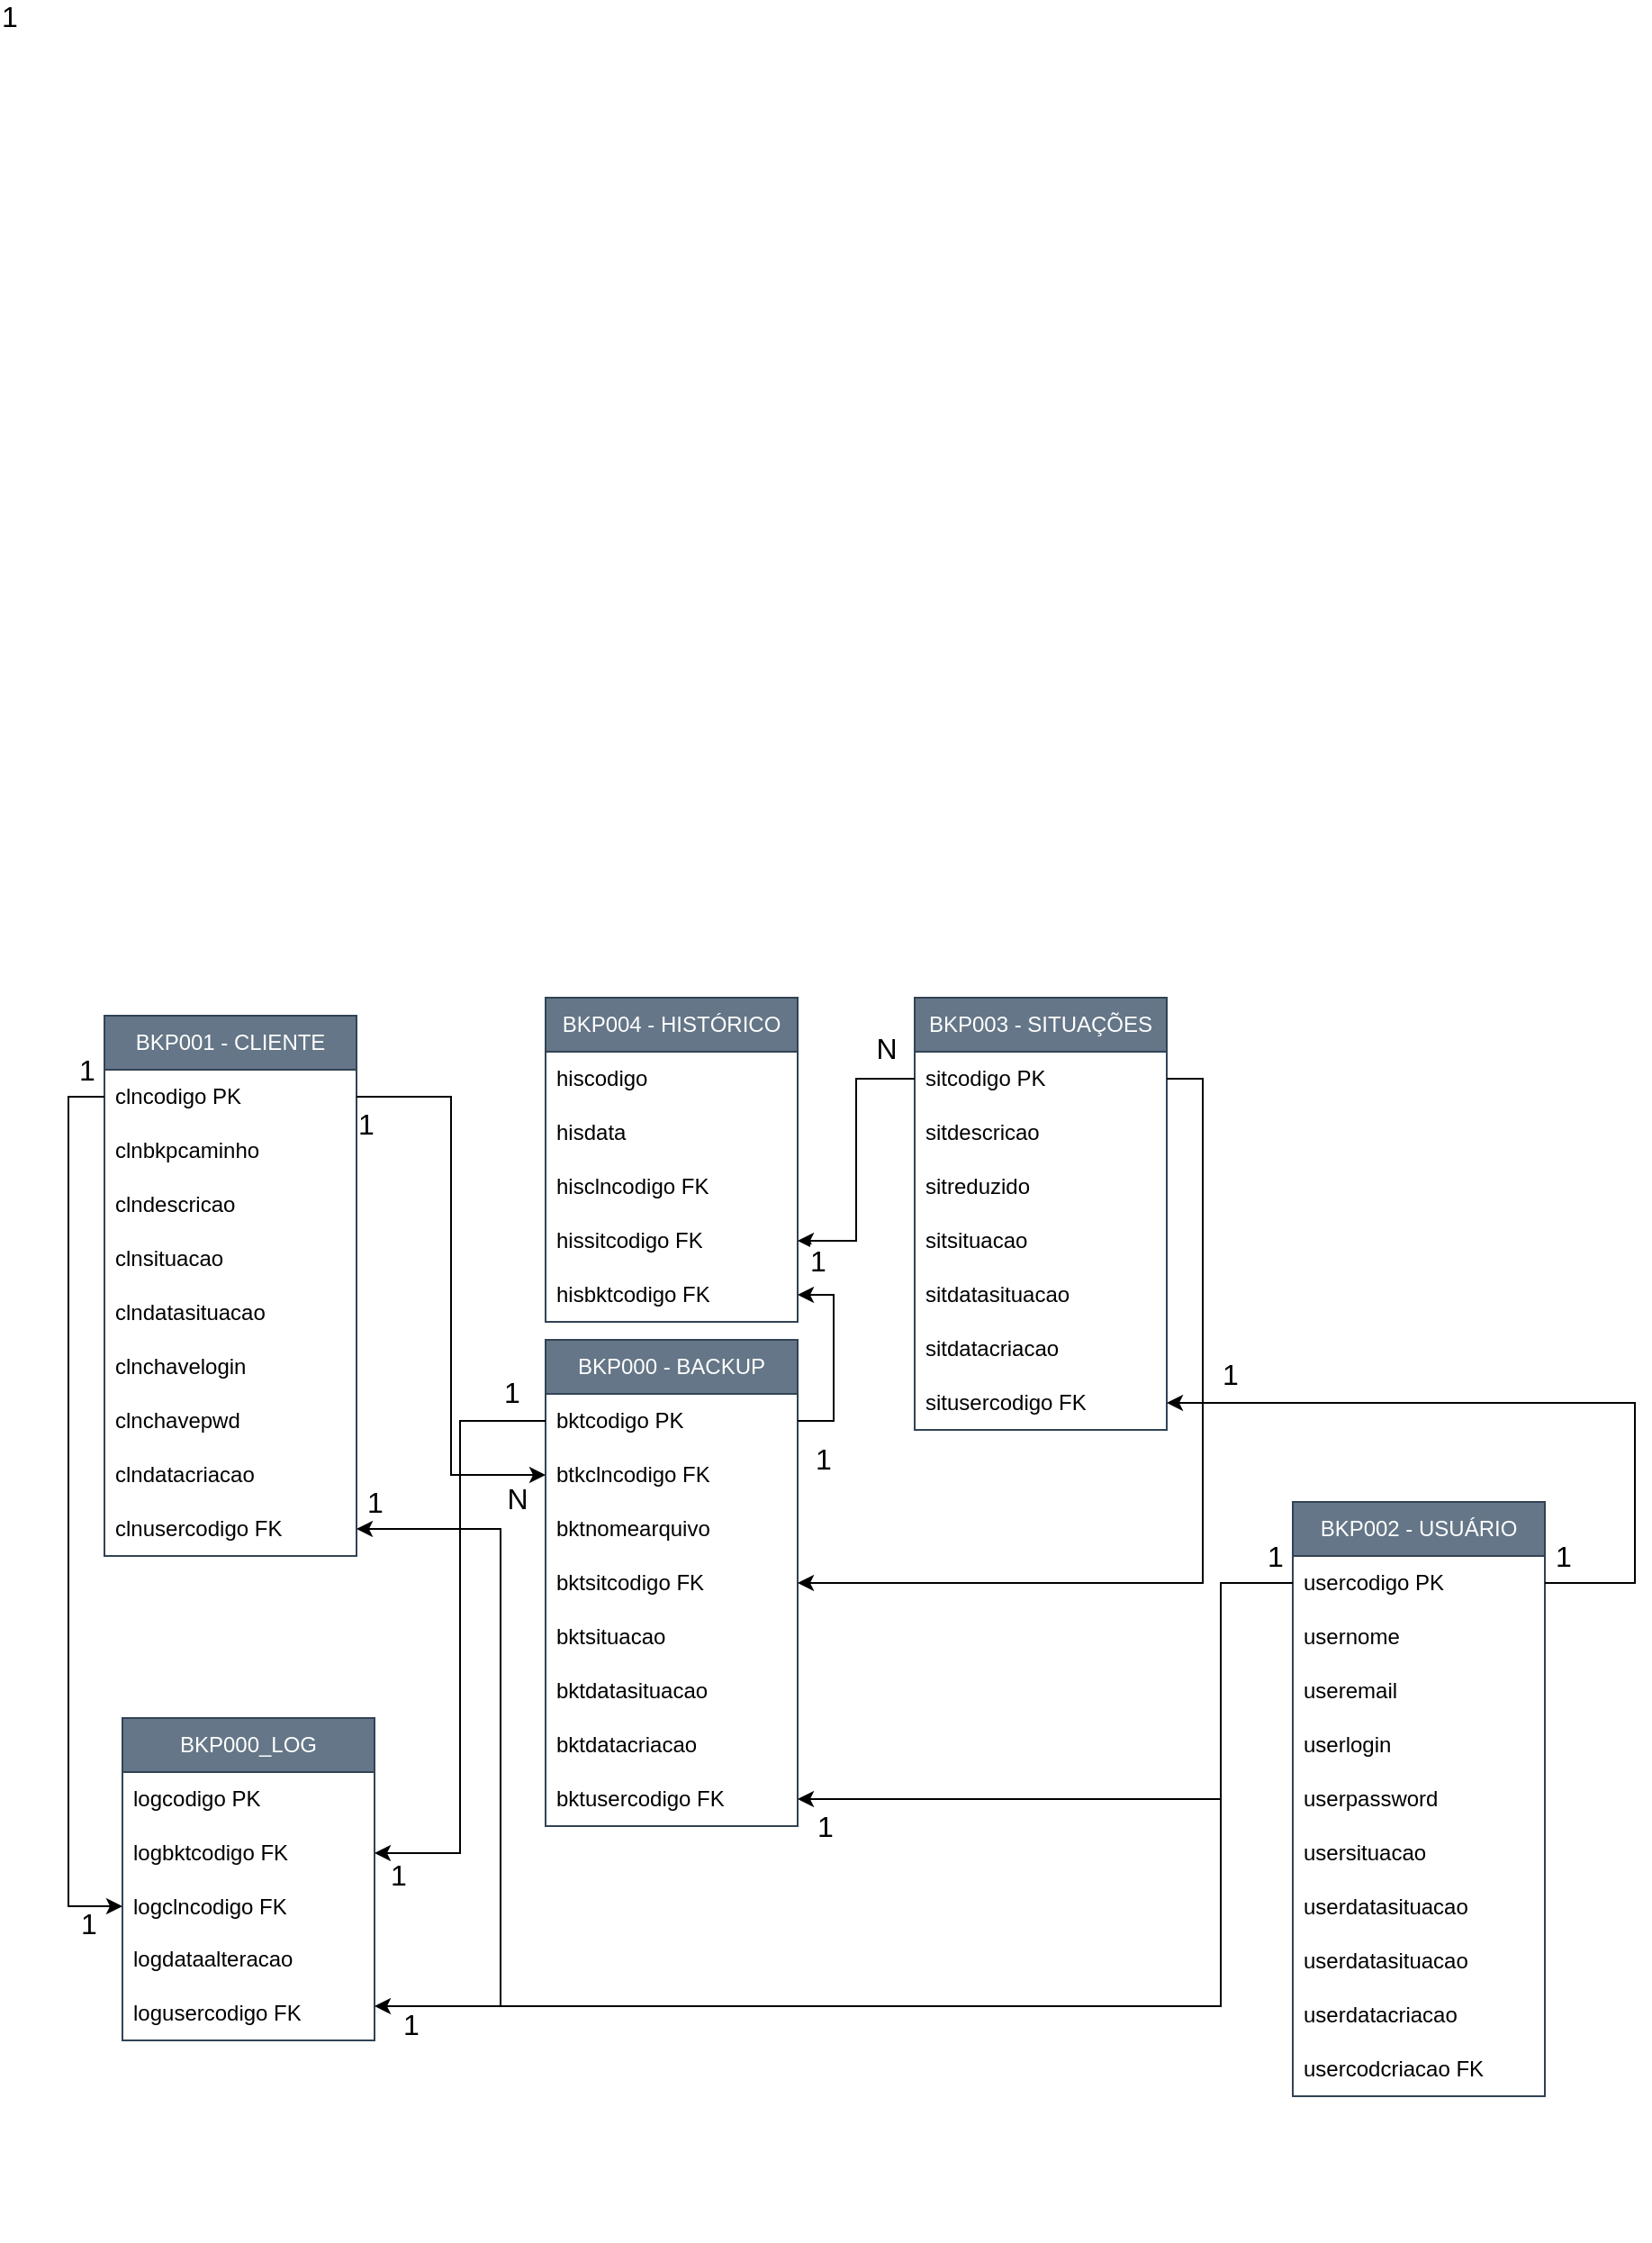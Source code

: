 <mxfile version="21.6.8" type="github">
  <diagram id="R2lEEEUBdFMjLlhIrx00" name="Page-1">
    <mxGraphModel dx="2015" dy="1950" grid="1" gridSize="10" guides="1" tooltips="1" connect="1" arrows="1" fold="1" page="1" pageScale="1" pageWidth="980" pageHeight="1390" math="0" shadow="0" extFonts="Permanent Marker^https://fonts.googleapis.com/css?family=Permanent+Marker">
      <root>
        <mxCell id="0" />
        <mxCell id="1" parent="0" />
        <mxCell id="uqfqR80H-Ro37mnliuc8-11" value="BKP001 - CLIENTE" style="swimlane;fontStyle=0;childLayout=stackLayout;horizontal=1;startSize=30;horizontalStack=0;resizeParent=1;resizeParentMax=0;resizeLast=0;collapsible=1;marginBottom=0;whiteSpace=wrap;html=1;fillColor=#647687;fontColor=#ffffff;strokeColor=#314354;" vertex="1" parent="1">
          <mxGeometry x="40" y="20" width="140" height="300" as="geometry" />
        </mxCell>
        <mxCell id="uqfqR80H-Ro37mnliuc8-12" value="clncodigo PK" style="text;strokeColor=none;fillColor=none;align=left;verticalAlign=middle;spacingLeft=4;spacingRight=4;overflow=hidden;points=[[0,0.5],[1,0.5]];portConstraint=eastwest;rotatable=0;whiteSpace=wrap;html=1;" vertex="1" parent="uqfqR80H-Ro37mnliuc8-11">
          <mxGeometry y="30" width="140" height="30" as="geometry" />
        </mxCell>
        <mxCell id="uqfqR80H-Ro37mnliuc8-108" value="&lt;font size=&quot;3&quot;&gt;1&lt;/font&gt;" style="edgeLabel;html=1;align=center;verticalAlign=middle;resizable=0;points=[];" vertex="1" connectable="0" parent="uqfqR80H-Ro37mnliuc8-11">
          <mxGeometry y="60" width="140" as="geometry">
            <mxPoint x="-123" y="-615" as="offset" />
          </mxGeometry>
        </mxCell>
        <mxCell id="uqfqR80H-Ro37mnliuc8-13" value="clnbkpcaminho&amp;nbsp;" style="text;strokeColor=none;fillColor=none;align=left;verticalAlign=middle;spacingLeft=4;spacingRight=4;overflow=hidden;points=[[0,0.5],[1,0.5]];portConstraint=eastwest;rotatable=0;whiteSpace=wrap;html=1;" vertex="1" parent="uqfqR80H-Ro37mnliuc8-11">
          <mxGeometry y="60" width="140" height="30" as="geometry" />
        </mxCell>
        <mxCell id="uqfqR80H-Ro37mnliuc8-16" value="clndescricao&amp;nbsp;" style="text;strokeColor=none;fillColor=none;align=left;verticalAlign=middle;spacingLeft=4;spacingRight=4;overflow=hidden;points=[[0,0.5],[1,0.5]];portConstraint=eastwest;rotatable=0;whiteSpace=wrap;html=1;" vertex="1" parent="uqfqR80H-Ro37mnliuc8-11">
          <mxGeometry y="90" width="140" height="30" as="geometry" />
        </mxCell>
        <mxCell id="uqfqR80H-Ro37mnliuc8-17" value="clnsituacao&amp;nbsp;" style="text;strokeColor=none;fillColor=none;align=left;verticalAlign=middle;spacingLeft=4;spacingRight=4;overflow=hidden;points=[[0,0.5],[1,0.5]];portConstraint=eastwest;rotatable=0;whiteSpace=wrap;html=1;" vertex="1" parent="uqfqR80H-Ro37mnliuc8-11">
          <mxGeometry y="120" width="140" height="30" as="geometry" />
        </mxCell>
        <mxCell id="uqfqR80H-Ro37mnliuc8-18" value="clndatasituacao&amp;nbsp;" style="text;strokeColor=none;fillColor=none;align=left;verticalAlign=middle;spacingLeft=4;spacingRight=4;overflow=hidden;points=[[0,0.5],[1,0.5]];portConstraint=eastwest;rotatable=0;whiteSpace=wrap;html=1;" vertex="1" parent="uqfqR80H-Ro37mnliuc8-11">
          <mxGeometry y="150" width="140" height="30" as="geometry" />
        </mxCell>
        <mxCell id="uqfqR80H-Ro37mnliuc8-14" value="clnchavelogin&amp;nbsp;" style="text;strokeColor=none;fillColor=none;align=left;verticalAlign=middle;spacingLeft=4;spacingRight=4;overflow=hidden;points=[[0,0.5],[1,0.5]];portConstraint=eastwest;rotatable=0;whiteSpace=wrap;html=1;" vertex="1" parent="uqfqR80H-Ro37mnliuc8-11">
          <mxGeometry y="180" width="140" height="30" as="geometry" />
        </mxCell>
        <mxCell id="uqfqR80H-Ro37mnliuc8-23" value="clnchavepwd&amp;nbsp;" style="text;strokeColor=none;fillColor=none;align=left;verticalAlign=middle;spacingLeft=4;spacingRight=4;overflow=hidden;points=[[0,0.5],[1,0.5]];portConstraint=eastwest;rotatable=0;whiteSpace=wrap;html=1;" vertex="1" parent="uqfqR80H-Ro37mnliuc8-11">
          <mxGeometry y="210" width="140" height="30" as="geometry" />
        </mxCell>
        <mxCell id="uqfqR80H-Ro37mnliuc8-22" value="clndatacriacao&amp;nbsp;" style="text;strokeColor=none;fillColor=none;align=left;verticalAlign=middle;spacingLeft=4;spacingRight=4;overflow=hidden;points=[[0,0.5],[1,0.5]];portConstraint=eastwest;rotatable=0;whiteSpace=wrap;html=1;" vertex="1" parent="uqfqR80H-Ro37mnliuc8-11">
          <mxGeometry y="240" width="140" height="30" as="geometry" />
        </mxCell>
        <mxCell id="uqfqR80H-Ro37mnliuc8-21" value="clnusercodigo FK" style="text;strokeColor=none;fillColor=none;align=left;verticalAlign=middle;spacingLeft=4;spacingRight=4;overflow=hidden;points=[[0,0.5],[1,0.5]];portConstraint=eastwest;rotatable=0;whiteSpace=wrap;html=1;" vertex="1" parent="uqfqR80H-Ro37mnliuc8-11">
          <mxGeometry y="270" width="140" height="30" as="geometry" />
        </mxCell>
        <mxCell id="uqfqR80H-Ro37mnliuc8-25" value="BKP000 - BACKUP" style="swimlane;fontStyle=0;childLayout=stackLayout;horizontal=1;startSize=30;horizontalStack=0;resizeParent=1;resizeParentMax=0;resizeLast=0;collapsible=1;marginBottom=0;whiteSpace=wrap;html=1;fillColor=#647687;fontColor=#ffffff;strokeColor=#314354;" vertex="1" parent="1">
          <mxGeometry x="285" y="200" width="140" height="270" as="geometry" />
        </mxCell>
        <mxCell id="uqfqR80H-Ro37mnliuc8-26" value="bktcodigo PK" style="text;strokeColor=none;fillColor=none;align=left;verticalAlign=middle;spacingLeft=4;spacingRight=4;overflow=hidden;points=[[0,0.5],[1,0.5]];portConstraint=eastwest;rotatable=0;whiteSpace=wrap;html=1;" vertex="1" parent="uqfqR80H-Ro37mnliuc8-25">
          <mxGeometry y="30" width="140" height="30" as="geometry" />
        </mxCell>
        <mxCell id="uqfqR80H-Ro37mnliuc8-27" value="btkclncodigo FK" style="text;strokeColor=none;fillColor=none;align=left;verticalAlign=middle;spacingLeft=4;spacingRight=4;overflow=hidden;points=[[0,0.5],[1,0.5]];portConstraint=eastwest;rotatable=0;whiteSpace=wrap;html=1;" vertex="1" parent="uqfqR80H-Ro37mnliuc8-25">
          <mxGeometry y="60" width="140" height="30" as="geometry" />
        </mxCell>
        <mxCell id="uqfqR80H-Ro37mnliuc8-28" value="bktnomearquivo&amp;nbsp;" style="text;strokeColor=none;fillColor=none;align=left;verticalAlign=middle;spacingLeft=4;spacingRight=4;overflow=hidden;points=[[0,0.5],[1,0.5]];portConstraint=eastwest;rotatable=0;whiteSpace=wrap;html=1;" vertex="1" parent="uqfqR80H-Ro37mnliuc8-25">
          <mxGeometry y="90" width="140" height="30" as="geometry" />
        </mxCell>
        <mxCell id="uqfqR80H-Ro37mnliuc8-35" value="bktsitcodigo FK" style="text;strokeColor=none;fillColor=none;align=left;verticalAlign=middle;spacingLeft=4;spacingRight=4;overflow=hidden;points=[[0,0.5],[1,0.5]];portConstraint=eastwest;rotatable=0;whiteSpace=wrap;html=1;" vertex="1" parent="uqfqR80H-Ro37mnliuc8-25">
          <mxGeometry y="120" width="140" height="30" as="geometry" />
        </mxCell>
        <mxCell id="uqfqR80H-Ro37mnliuc8-34" value="bktsituacao&amp;nbsp;" style="text;strokeColor=none;fillColor=none;align=left;verticalAlign=middle;spacingLeft=4;spacingRight=4;overflow=hidden;points=[[0,0.5],[1,0.5]];portConstraint=eastwest;rotatable=0;whiteSpace=wrap;html=1;" vertex="1" parent="uqfqR80H-Ro37mnliuc8-25">
          <mxGeometry y="150" width="140" height="30" as="geometry" />
        </mxCell>
        <mxCell id="uqfqR80H-Ro37mnliuc8-33" value="bktdatasituacao&amp;nbsp;" style="text;strokeColor=none;fillColor=none;align=left;verticalAlign=middle;spacingLeft=4;spacingRight=4;overflow=hidden;points=[[0,0.5],[1,0.5]];portConstraint=eastwest;rotatable=0;whiteSpace=wrap;html=1;" vertex="1" parent="uqfqR80H-Ro37mnliuc8-25">
          <mxGeometry y="180" width="140" height="30" as="geometry" />
        </mxCell>
        <mxCell id="uqfqR80H-Ro37mnliuc8-32" value="bktdatacriacao&amp;nbsp;" style="text;strokeColor=none;fillColor=none;align=left;verticalAlign=middle;spacingLeft=4;spacingRight=4;overflow=hidden;points=[[0,0.5],[1,0.5]];portConstraint=eastwest;rotatable=0;whiteSpace=wrap;html=1;" vertex="1" parent="uqfqR80H-Ro37mnliuc8-25">
          <mxGeometry y="210" width="140" height="30" as="geometry" />
        </mxCell>
        <mxCell id="uqfqR80H-Ro37mnliuc8-31" value="bktusercodigo FK" style="text;strokeColor=none;fillColor=none;align=left;verticalAlign=middle;spacingLeft=4;spacingRight=4;overflow=hidden;points=[[0,0.5],[1,0.5]];portConstraint=eastwest;rotatable=0;whiteSpace=wrap;html=1;" vertex="1" parent="uqfqR80H-Ro37mnliuc8-25">
          <mxGeometry y="240" width="140" height="30" as="geometry" />
        </mxCell>
        <mxCell id="uqfqR80H-Ro37mnliuc8-36" value="BKP003 - SITUAÇÕES" style="swimlane;fontStyle=0;childLayout=stackLayout;horizontal=1;startSize=30;horizontalStack=0;resizeParent=1;resizeParentMax=0;resizeLast=0;collapsible=1;marginBottom=0;whiteSpace=wrap;html=1;fillColor=#647687;fontColor=#ffffff;strokeColor=#314354;" vertex="1" parent="1">
          <mxGeometry x="490" y="10" width="140" height="240" as="geometry" />
        </mxCell>
        <mxCell id="uqfqR80H-Ro37mnliuc8-37" value="sitcodigo PK" style="text;strokeColor=none;fillColor=none;align=left;verticalAlign=middle;spacingLeft=4;spacingRight=4;overflow=hidden;points=[[0,0.5],[1,0.5]];portConstraint=eastwest;rotatable=0;whiteSpace=wrap;html=1;" vertex="1" parent="uqfqR80H-Ro37mnliuc8-36">
          <mxGeometry y="30" width="140" height="30" as="geometry" />
        </mxCell>
        <mxCell id="uqfqR80H-Ro37mnliuc8-38" value="sitdescricao&amp;nbsp;" style="text;strokeColor=none;fillColor=none;align=left;verticalAlign=middle;spacingLeft=4;spacingRight=4;overflow=hidden;points=[[0,0.5],[1,0.5]];portConstraint=eastwest;rotatable=0;whiteSpace=wrap;html=1;" vertex="1" parent="uqfqR80H-Ro37mnliuc8-36">
          <mxGeometry y="60" width="140" height="30" as="geometry" />
        </mxCell>
        <mxCell id="uqfqR80H-Ro37mnliuc8-39" value="sitreduzido&amp;nbsp;" style="text;strokeColor=none;fillColor=none;align=left;verticalAlign=middle;spacingLeft=4;spacingRight=4;overflow=hidden;points=[[0,0.5],[1,0.5]];portConstraint=eastwest;rotatable=0;whiteSpace=wrap;html=1;" vertex="1" parent="uqfqR80H-Ro37mnliuc8-36">
          <mxGeometry y="90" width="140" height="30" as="geometry" />
        </mxCell>
        <mxCell id="uqfqR80H-Ro37mnliuc8-44" value="sitsituacao&amp;nbsp;" style="text;strokeColor=none;fillColor=none;align=left;verticalAlign=middle;spacingLeft=4;spacingRight=4;overflow=hidden;points=[[0,0.5],[1,0.5]];portConstraint=eastwest;rotatable=0;whiteSpace=wrap;html=1;" vertex="1" parent="uqfqR80H-Ro37mnliuc8-36">
          <mxGeometry y="120" width="140" height="30" as="geometry" />
        </mxCell>
        <mxCell id="uqfqR80H-Ro37mnliuc8-43" value="sitdatasituacao&amp;nbsp;" style="text;strokeColor=none;fillColor=none;align=left;verticalAlign=middle;spacingLeft=4;spacingRight=4;overflow=hidden;points=[[0,0.5],[1,0.5]];portConstraint=eastwest;rotatable=0;whiteSpace=wrap;html=1;" vertex="1" parent="uqfqR80H-Ro37mnliuc8-36">
          <mxGeometry y="150" width="140" height="30" as="geometry" />
        </mxCell>
        <mxCell id="uqfqR80H-Ro37mnliuc8-42" value="sitdatacriacao&amp;nbsp;" style="text;strokeColor=none;fillColor=none;align=left;verticalAlign=middle;spacingLeft=4;spacingRight=4;overflow=hidden;points=[[0,0.5],[1,0.5]];portConstraint=eastwest;rotatable=0;whiteSpace=wrap;html=1;" vertex="1" parent="uqfqR80H-Ro37mnliuc8-36">
          <mxGeometry y="180" width="140" height="30" as="geometry" />
        </mxCell>
        <mxCell id="uqfqR80H-Ro37mnliuc8-41" value="situsercodigo FK" style="text;strokeColor=none;fillColor=none;align=left;verticalAlign=middle;spacingLeft=4;spacingRight=4;overflow=hidden;points=[[0,0.5],[1,0.5]];portConstraint=eastwest;rotatable=0;whiteSpace=wrap;html=1;" vertex="1" parent="uqfqR80H-Ro37mnliuc8-36">
          <mxGeometry y="210" width="140" height="30" as="geometry" />
        </mxCell>
        <mxCell id="uqfqR80H-Ro37mnliuc8-47" value="BKP004 - HISTÓRICO" style="swimlane;fontStyle=0;childLayout=stackLayout;horizontal=1;startSize=30;horizontalStack=0;resizeParent=1;resizeParentMax=0;resizeLast=0;collapsible=1;marginBottom=0;whiteSpace=wrap;html=1;fillColor=#647687;fontColor=#ffffff;strokeColor=#314354;" vertex="1" parent="1">
          <mxGeometry x="285" y="10" width="140" height="180" as="geometry" />
        </mxCell>
        <mxCell id="uqfqR80H-Ro37mnliuc8-48" value="hiscodigo&amp;nbsp;" style="text;strokeColor=none;fillColor=none;align=left;verticalAlign=middle;spacingLeft=4;spacingRight=4;overflow=hidden;points=[[0,0.5],[1,0.5]];portConstraint=eastwest;rotatable=0;whiteSpace=wrap;html=1;" vertex="1" parent="uqfqR80H-Ro37mnliuc8-47">
          <mxGeometry y="30" width="140" height="30" as="geometry" />
        </mxCell>
        <mxCell id="uqfqR80H-Ro37mnliuc8-49" value="hisdata&amp;nbsp;" style="text;strokeColor=none;fillColor=none;align=left;verticalAlign=middle;spacingLeft=4;spacingRight=4;overflow=hidden;points=[[0,0.5],[1,0.5]];portConstraint=eastwest;rotatable=0;whiteSpace=wrap;html=1;" vertex="1" parent="uqfqR80H-Ro37mnliuc8-47">
          <mxGeometry y="60" width="140" height="30" as="geometry" />
        </mxCell>
        <mxCell id="uqfqR80H-Ro37mnliuc8-50" value="hisclncodigo FK" style="text;strokeColor=none;fillColor=none;align=left;verticalAlign=middle;spacingLeft=4;spacingRight=4;overflow=hidden;points=[[0,0.5],[1,0.5]];portConstraint=eastwest;rotatable=0;whiteSpace=wrap;html=1;" vertex="1" parent="uqfqR80H-Ro37mnliuc8-47">
          <mxGeometry y="90" width="140" height="30" as="geometry" />
        </mxCell>
        <mxCell id="uqfqR80H-Ro37mnliuc8-53" value="hissitcodigo FK" style="text;strokeColor=none;fillColor=none;align=left;verticalAlign=middle;spacingLeft=4;spacingRight=4;overflow=hidden;points=[[0,0.5],[1,0.5]];portConstraint=eastwest;rotatable=0;whiteSpace=wrap;html=1;" vertex="1" parent="uqfqR80H-Ro37mnliuc8-47">
          <mxGeometry y="120" width="140" height="30" as="geometry" />
        </mxCell>
        <mxCell id="uqfqR80H-Ro37mnliuc8-52" value="hisbktcodigo FK" style="text;strokeColor=none;fillColor=none;align=left;verticalAlign=middle;spacingLeft=4;spacingRight=4;overflow=hidden;points=[[0,0.5],[1,0.5]];portConstraint=eastwest;rotatable=0;whiteSpace=wrap;html=1;" vertex="1" parent="uqfqR80H-Ro37mnliuc8-47">
          <mxGeometry y="150" width="140" height="30" as="geometry" />
        </mxCell>
        <mxCell id="uqfqR80H-Ro37mnliuc8-54" style="edgeStyle=orthogonalEdgeStyle;rounded=0;orthogonalLoop=1;jettySize=auto;html=1;exitX=1;exitY=0.5;exitDx=0;exitDy=0;" edge="1" parent="1" source="uqfqR80H-Ro37mnliuc8-12" target="uqfqR80H-Ro37mnliuc8-27">
          <mxGeometry relative="1" as="geometry" />
        </mxCell>
        <mxCell id="uqfqR80H-Ro37mnliuc8-57" value="BKP002 - USUÁRIO" style="swimlane;fontStyle=0;childLayout=stackLayout;horizontal=1;startSize=30;horizontalStack=0;resizeParent=1;resizeParentMax=0;resizeLast=0;collapsible=1;marginBottom=0;whiteSpace=wrap;html=1;fillColor=#647687;fontColor=#ffffff;strokeColor=#314354;" vertex="1" parent="1">
          <mxGeometry x="700" y="290" width="140" height="330" as="geometry" />
        </mxCell>
        <mxCell id="uqfqR80H-Ro37mnliuc8-58" value="usercodigo PK" style="text;strokeColor=none;fillColor=none;align=left;verticalAlign=middle;spacingLeft=4;spacingRight=4;overflow=hidden;points=[[0,0.5],[1,0.5]];portConstraint=eastwest;rotatable=0;whiteSpace=wrap;html=1;" vertex="1" parent="uqfqR80H-Ro37mnliuc8-57">
          <mxGeometry y="30" width="140" height="30" as="geometry" />
        </mxCell>
        <mxCell id="uqfqR80H-Ro37mnliuc8-59" value="usernome&amp;nbsp;" style="text;strokeColor=none;fillColor=none;align=left;verticalAlign=middle;spacingLeft=4;spacingRight=4;overflow=hidden;points=[[0,0.5],[1,0.5]];portConstraint=eastwest;rotatable=0;whiteSpace=wrap;html=1;" vertex="1" parent="uqfqR80H-Ro37mnliuc8-57">
          <mxGeometry y="60" width="140" height="30" as="geometry" />
        </mxCell>
        <mxCell id="uqfqR80H-Ro37mnliuc8-60" value="useremail&amp;nbsp;" style="text;strokeColor=none;fillColor=none;align=left;verticalAlign=middle;spacingLeft=4;spacingRight=4;overflow=hidden;points=[[0,0.5],[1,0.5]];portConstraint=eastwest;rotatable=0;whiteSpace=wrap;html=1;" vertex="1" parent="uqfqR80H-Ro37mnliuc8-57">
          <mxGeometry y="90" width="140" height="30" as="geometry" />
        </mxCell>
        <mxCell id="uqfqR80H-Ro37mnliuc8-67" value="userlogin&amp;nbsp;" style="text;strokeColor=none;fillColor=none;align=left;verticalAlign=middle;spacingLeft=4;spacingRight=4;overflow=hidden;points=[[0,0.5],[1,0.5]];portConstraint=eastwest;rotatable=0;whiteSpace=wrap;html=1;" vertex="1" parent="uqfqR80H-Ro37mnliuc8-57">
          <mxGeometry y="120" width="140" height="30" as="geometry" />
        </mxCell>
        <mxCell id="uqfqR80H-Ro37mnliuc8-66" value="userpassword&amp;nbsp;" style="text;strokeColor=none;fillColor=none;align=left;verticalAlign=middle;spacingLeft=4;spacingRight=4;overflow=hidden;points=[[0,0.5],[1,0.5]];portConstraint=eastwest;rotatable=0;whiteSpace=wrap;html=1;" vertex="1" parent="uqfqR80H-Ro37mnliuc8-57">
          <mxGeometry y="150" width="140" height="30" as="geometry" />
        </mxCell>
        <mxCell id="uqfqR80H-Ro37mnliuc8-65" value="usersituacao&amp;nbsp;" style="text;strokeColor=none;fillColor=none;align=left;verticalAlign=middle;spacingLeft=4;spacingRight=4;overflow=hidden;points=[[0,0.5],[1,0.5]];portConstraint=eastwest;rotatable=0;whiteSpace=wrap;html=1;" vertex="1" parent="uqfqR80H-Ro37mnliuc8-57">
          <mxGeometry y="180" width="140" height="30" as="geometry" />
        </mxCell>
        <mxCell id="uqfqR80H-Ro37mnliuc8-64" value="userdatasituacao&amp;nbsp;" style="text;strokeColor=none;fillColor=none;align=left;verticalAlign=middle;spacingLeft=4;spacingRight=4;overflow=hidden;points=[[0,0.5],[1,0.5]];portConstraint=eastwest;rotatable=0;whiteSpace=wrap;html=1;" vertex="1" parent="uqfqR80H-Ro37mnliuc8-57">
          <mxGeometry y="210" width="140" height="30" as="geometry" />
        </mxCell>
        <mxCell id="uqfqR80H-Ro37mnliuc8-63" value="userdatasituacao&amp;nbsp;" style="text;strokeColor=none;fillColor=none;align=left;verticalAlign=middle;spacingLeft=4;spacingRight=4;overflow=hidden;points=[[0,0.5],[1,0.5]];portConstraint=eastwest;rotatable=0;whiteSpace=wrap;html=1;" vertex="1" parent="uqfqR80H-Ro37mnliuc8-57">
          <mxGeometry y="240" width="140" height="30" as="geometry" />
        </mxCell>
        <mxCell id="uqfqR80H-Ro37mnliuc8-62" value="userdatacriacao" style="text;strokeColor=none;fillColor=none;align=left;verticalAlign=middle;spacingLeft=4;spacingRight=4;overflow=hidden;points=[[0,0.5],[1,0.5]];portConstraint=eastwest;rotatable=0;whiteSpace=wrap;html=1;" vertex="1" parent="uqfqR80H-Ro37mnliuc8-57">
          <mxGeometry y="270" width="140" height="30" as="geometry" />
        </mxCell>
        <mxCell id="uqfqR80H-Ro37mnliuc8-68" value="usercodcriacao FK" style="text;strokeColor=none;fillColor=none;align=left;verticalAlign=middle;spacingLeft=4;spacingRight=4;overflow=hidden;points=[[0,0.5],[1,0.5]];portConstraint=eastwest;rotatable=0;whiteSpace=wrap;html=1;" vertex="1" parent="uqfqR80H-Ro37mnliuc8-57">
          <mxGeometry y="300" width="140" height="30" as="geometry" />
        </mxCell>
        <mxCell id="uqfqR80H-Ro37mnliuc8-69" value="BKP000_LOG" style="swimlane;fontStyle=0;childLayout=stackLayout;horizontal=1;startSize=30;horizontalStack=0;resizeParent=1;resizeParentMax=0;resizeLast=0;collapsible=1;marginBottom=0;whiteSpace=wrap;html=1;fillColor=#647687;strokeColor=#314354;fontColor=#ffffff;" vertex="1" parent="1">
          <mxGeometry x="50" y="410" width="140" height="179" as="geometry" />
        </mxCell>
        <mxCell id="uqfqR80H-Ro37mnliuc8-70" value="logcodigo PK" style="text;strokeColor=none;fillColor=none;align=left;verticalAlign=middle;spacingLeft=4;spacingRight=4;overflow=hidden;points=[[0,0.5],[1,0.5]];portConstraint=eastwest;rotatable=0;whiteSpace=wrap;html=1;" vertex="1" parent="uqfqR80H-Ro37mnliuc8-69">
          <mxGeometry y="30" width="140" height="30" as="geometry" />
        </mxCell>
        <mxCell id="uqfqR80H-Ro37mnliuc8-71" value="logbktcodigo FK" style="text;strokeColor=none;fillColor=none;align=left;verticalAlign=middle;spacingLeft=4;spacingRight=4;overflow=hidden;points=[[0,0.5],[1,0.5]];portConstraint=eastwest;rotatable=0;whiteSpace=wrap;html=1;" vertex="1" parent="uqfqR80H-Ro37mnliuc8-69">
          <mxGeometry y="60" width="140" height="30" as="geometry" />
        </mxCell>
        <mxCell id="uqfqR80H-Ro37mnliuc8-72" value="logclncodigo FK" style="text;strokeColor=none;fillColor=none;align=left;verticalAlign=middle;spacingLeft=4;spacingRight=4;overflow=hidden;points=[[0,0.5],[1,0.5]];portConstraint=eastwest;rotatable=0;whiteSpace=wrap;html=1;" vertex="1" parent="uqfqR80H-Ro37mnliuc8-69">
          <mxGeometry y="90" width="140" height="29" as="geometry" />
        </mxCell>
        <mxCell id="uqfqR80H-Ro37mnliuc8-75" value="logdataalteracao&amp;nbsp;" style="text;strokeColor=none;fillColor=none;align=left;verticalAlign=middle;spacingLeft=4;spacingRight=4;overflow=hidden;points=[[0,0.5],[1,0.5]];portConstraint=eastwest;rotatable=0;whiteSpace=wrap;html=1;" vertex="1" parent="uqfqR80H-Ro37mnliuc8-69">
          <mxGeometry y="119" width="140" height="30" as="geometry" />
        </mxCell>
        <mxCell id="uqfqR80H-Ro37mnliuc8-74" value="logusercodigo FK" style="text;strokeColor=none;fillColor=none;align=left;verticalAlign=middle;spacingLeft=4;spacingRight=4;overflow=hidden;points=[[0,0.5],[1,0.5]];portConstraint=eastwest;rotatable=0;whiteSpace=wrap;html=1;" vertex="1" parent="uqfqR80H-Ro37mnliuc8-69">
          <mxGeometry y="149" width="140" height="30" as="geometry" />
        </mxCell>
        <mxCell id="uqfqR80H-Ro37mnliuc8-76" style="edgeStyle=orthogonalEdgeStyle;rounded=0;orthogonalLoop=1;jettySize=auto;html=1;exitX=0;exitY=0.5;exitDx=0;exitDy=0;entryX=0;entryY=0.5;entryDx=0;entryDy=0;" edge="1" parent="1" source="uqfqR80H-Ro37mnliuc8-12" target="uqfqR80H-Ro37mnliuc8-72">
          <mxGeometry relative="1" as="geometry" />
        </mxCell>
        <mxCell id="uqfqR80H-Ro37mnliuc8-83" style="edgeStyle=orthogonalEdgeStyle;rounded=0;orthogonalLoop=1;jettySize=auto;html=1;entryX=1;entryY=0.5;entryDx=0;entryDy=0;" edge="1" parent="1" source="uqfqR80H-Ro37mnliuc8-26" target="uqfqR80H-Ro37mnliuc8-52">
          <mxGeometry relative="1" as="geometry">
            <mxPoint x="460" y="170" as="targetPoint" />
            <Array as="points">
              <mxPoint x="445" y="245" />
              <mxPoint x="445" y="175" />
            </Array>
          </mxGeometry>
        </mxCell>
        <mxCell id="uqfqR80H-Ro37mnliuc8-84" style="edgeStyle=orthogonalEdgeStyle;rounded=0;orthogonalLoop=1;jettySize=auto;html=1;" edge="1" parent="1" source="uqfqR80H-Ro37mnliuc8-26" target="uqfqR80H-Ro37mnliuc8-71">
          <mxGeometry relative="1" as="geometry" />
        </mxCell>
        <mxCell id="uqfqR80H-Ro37mnliuc8-86" style="edgeStyle=orthogonalEdgeStyle;rounded=0;orthogonalLoop=1;jettySize=auto;html=1;exitX=1;exitY=0.5;exitDx=0;exitDy=0;" edge="1" parent="1" source="uqfqR80H-Ro37mnliuc8-37" target="uqfqR80H-Ro37mnliuc8-35">
          <mxGeometry relative="1" as="geometry" />
        </mxCell>
        <mxCell id="uqfqR80H-Ro37mnliuc8-88" style="edgeStyle=orthogonalEdgeStyle;rounded=0;orthogonalLoop=1;jettySize=auto;html=1;" edge="1" parent="1" source="uqfqR80H-Ro37mnliuc8-37" target="uqfqR80H-Ro37mnliuc8-53">
          <mxGeometry relative="1" as="geometry" />
        </mxCell>
        <mxCell id="uqfqR80H-Ro37mnliuc8-92" style="edgeStyle=orthogonalEdgeStyle;rounded=0;orthogonalLoop=1;jettySize=auto;html=1;" edge="1" parent="1" source="uqfqR80H-Ro37mnliuc8-58" target="uqfqR80H-Ro37mnliuc8-41">
          <mxGeometry relative="1" as="geometry">
            <Array as="points">
              <mxPoint x="890" y="335" />
              <mxPoint x="890" y="235" />
            </Array>
          </mxGeometry>
        </mxCell>
        <mxCell id="uqfqR80H-Ro37mnliuc8-93" style="edgeStyle=orthogonalEdgeStyle;rounded=0;orthogonalLoop=1;jettySize=auto;html=1;" edge="1" parent="1" source="uqfqR80H-Ro37mnliuc8-58" target="uqfqR80H-Ro37mnliuc8-31">
          <mxGeometry relative="1" as="geometry">
            <Array as="points">
              <mxPoint x="660" y="335" />
              <mxPoint x="660" y="455" />
            </Array>
          </mxGeometry>
        </mxCell>
        <mxCell id="uqfqR80H-Ro37mnliuc8-94" style="edgeStyle=orthogonalEdgeStyle;rounded=0;orthogonalLoop=1;jettySize=auto;html=1;" edge="1" parent="1" source="uqfqR80H-Ro37mnliuc8-58" target="uqfqR80H-Ro37mnliuc8-74">
          <mxGeometry relative="1" as="geometry">
            <Array as="points">
              <mxPoint x="660" y="335" />
              <mxPoint x="660" y="570" />
            </Array>
          </mxGeometry>
        </mxCell>
        <mxCell id="uqfqR80H-Ro37mnliuc8-97" value="&lt;font size=&quot;3&quot;&gt;1&lt;/font&gt;" style="edgeLabel;html=1;align=center;verticalAlign=middle;resizable=0;points=[];" vertex="1" connectable="0" parent="uqfqR80H-Ro37mnliuc8-94">
          <mxGeometry x="0.952" y="1" relative="1" as="geometry">
            <mxPoint x="482" y="-251" as="offset" />
          </mxGeometry>
        </mxCell>
        <mxCell id="uqfqR80H-Ro37mnliuc8-95" style="edgeStyle=orthogonalEdgeStyle;rounded=0;orthogonalLoop=1;jettySize=auto;html=1;" edge="1" parent="1" source="uqfqR80H-Ro37mnliuc8-58" target="uqfqR80H-Ro37mnliuc8-21">
          <mxGeometry relative="1" as="geometry">
            <Array as="points">
              <mxPoint x="660" y="335" />
              <mxPoint x="660" y="570" />
              <mxPoint x="260" y="570" />
              <mxPoint x="260" y="305" />
            </Array>
          </mxGeometry>
        </mxCell>
        <mxCell id="uqfqR80H-Ro37mnliuc8-98" value="&lt;font size=&quot;3&quot;&gt;1&lt;/font&gt;" style="edgeLabel;html=1;align=center;verticalAlign=middle;resizable=0;points=[];" vertex="1" connectable="0" parent="1">
          <mxGeometry x="440" y="470" as="geometry" />
        </mxCell>
        <mxCell id="uqfqR80H-Ro37mnliuc8-99" value="&lt;font size=&quot;3&quot;&gt;1&lt;/font&gt;" style="edgeLabel;html=1;align=center;verticalAlign=middle;resizable=0;points=[];" vertex="1" connectable="0" parent="1">
          <mxGeometry x="190" y="290" as="geometry" />
        </mxCell>
        <mxCell id="uqfqR80H-Ro37mnliuc8-100" value="&lt;font size=&quot;3&quot;&gt;1&lt;/font&gt;" style="edgeLabel;html=1;align=center;verticalAlign=middle;resizable=0;points=[];" vertex="1" connectable="0" parent="1">
          <mxGeometry x="210" y="580" as="geometry" />
        </mxCell>
        <mxCell id="uqfqR80H-Ro37mnliuc8-102" value="&lt;font size=&quot;3&quot;&gt;1&lt;/font&gt;" style="edgeLabel;html=1;align=center;verticalAlign=middle;resizable=0;points=[];" vertex="1" connectable="0" parent="1">
          <mxGeometry x="240" y="560" as="geometry">
            <mxPoint x="26" y="-331" as="offset" />
          </mxGeometry>
        </mxCell>
        <mxCell id="uqfqR80H-Ro37mnliuc8-103" value="&lt;font size=&quot;3&quot;&gt;1&lt;/font&gt;" style="edgeLabel;html=1;align=center;verticalAlign=middle;resizable=0;points=[];" vertex="1" connectable="0" parent="1">
          <mxGeometry x="258" y="610" as="geometry">
            <mxPoint x="-55" y="-113" as="offset" />
          </mxGeometry>
        </mxCell>
        <mxCell id="uqfqR80H-Ro37mnliuc8-104" value="&lt;font size=&quot;3&quot;&gt;1&lt;/font&gt;" style="edgeLabel;html=1;align=center;verticalAlign=middle;resizable=0;points=[];" vertex="1" connectable="0" parent="1">
          <mxGeometry x="268" y="620" as="geometry">
            <mxPoint x="397" y="-401" as="offset" />
          </mxGeometry>
        </mxCell>
        <mxCell id="uqfqR80H-Ro37mnliuc8-105" value="&lt;font size=&quot;3&quot;&gt;1&lt;/font&gt;" style="edgeLabel;html=1;align=center;verticalAlign=middle;resizable=0;points=[];" vertex="1" connectable="0" parent="1">
          <mxGeometry x="850" y="320" as="geometry" />
        </mxCell>
        <mxCell id="uqfqR80H-Ro37mnliuc8-106" value="&lt;font size=&quot;3&quot;&gt;1&lt;/font&gt;" style="edgeLabel;html=1;align=center;verticalAlign=middle;resizable=0;points=[];" vertex="1" connectable="0" parent="1">
          <mxGeometry x="288" y="640" as="geometry">
            <mxPoint x="-257" y="-116" as="offset" />
          </mxGeometry>
        </mxCell>
        <mxCell id="uqfqR80H-Ro37mnliuc8-107" value="&lt;font size=&quot;3&quot;&gt;1&lt;/font&gt;" style="edgeLabel;html=1;align=center;verticalAlign=middle;resizable=0;points=[];" vertex="1" connectable="0" parent="1">
          <mxGeometry x="30" y="50" as="geometry" />
        </mxCell>
        <mxCell id="uqfqR80H-Ro37mnliuc8-109" value="&lt;font size=&quot;3&quot;&gt;1&lt;/font&gt;" style="edgeLabel;html=1;align=center;verticalAlign=middle;resizable=0;points=[];" vertex="1" connectable="0" parent="1">
          <mxGeometry x="318" y="670" as="geometry">
            <mxPoint x="-133" y="-590" as="offset" />
          </mxGeometry>
        </mxCell>
        <mxCell id="uqfqR80H-Ro37mnliuc8-110" value="&lt;font size=&quot;3&quot;&gt;N&lt;/font&gt;" style="edgeLabel;html=1;align=center;verticalAlign=middle;resizable=0;points=[];" vertex="1" connectable="0" parent="1">
          <mxGeometry x="288" y="290" as="geometry">
            <mxPoint x="-19" y="-2" as="offset" />
          </mxGeometry>
        </mxCell>
        <mxCell id="uqfqR80H-Ro37mnliuc8-111" value="&lt;font size=&quot;3&quot;&gt;1&lt;/font&gt;" style="edgeLabel;html=1;align=center;verticalAlign=middle;resizable=0;points=[];" vertex="1" connectable="0" parent="1">
          <mxGeometry x="338" y="670" as="geometry">
            <mxPoint x="101" y="-404" as="offset" />
          </mxGeometry>
        </mxCell>
        <mxCell id="uqfqR80H-Ro37mnliuc8-112" value="&lt;font size=&quot;3&quot;&gt;1&lt;/font&gt;" style="edgeLabel;html=1;align=center;verticalAlign=middle;resizable=0;points=[];" vertex="1" connectable="0" parent="1">
          <mxGeometry x="348" y="700" as="geometry">
            <mxPoint x="88" y="-544" as="offset" />
          </mxGeometry>
        </mxCell>
        <mxCell id="uqfqR80H-Ro37mnliuc8-113" value="&lt;font size=&quot;3&quot;&gt;N&lt;/font&gt;" style="edgeLabel;html=1;align=center;verticalAlign=middle;resizable=0;points=[];" vertex="1" connectable="0" parent="1">
          <mxGeometry x="480" y="50" as="geometry">
            <mxPoint x="-6" y="-12" as="offset" />
          </mxGeometry>
        </mxCell>
      </root>
    </mxGraphModel>
  </diagram>
</mxfile>
